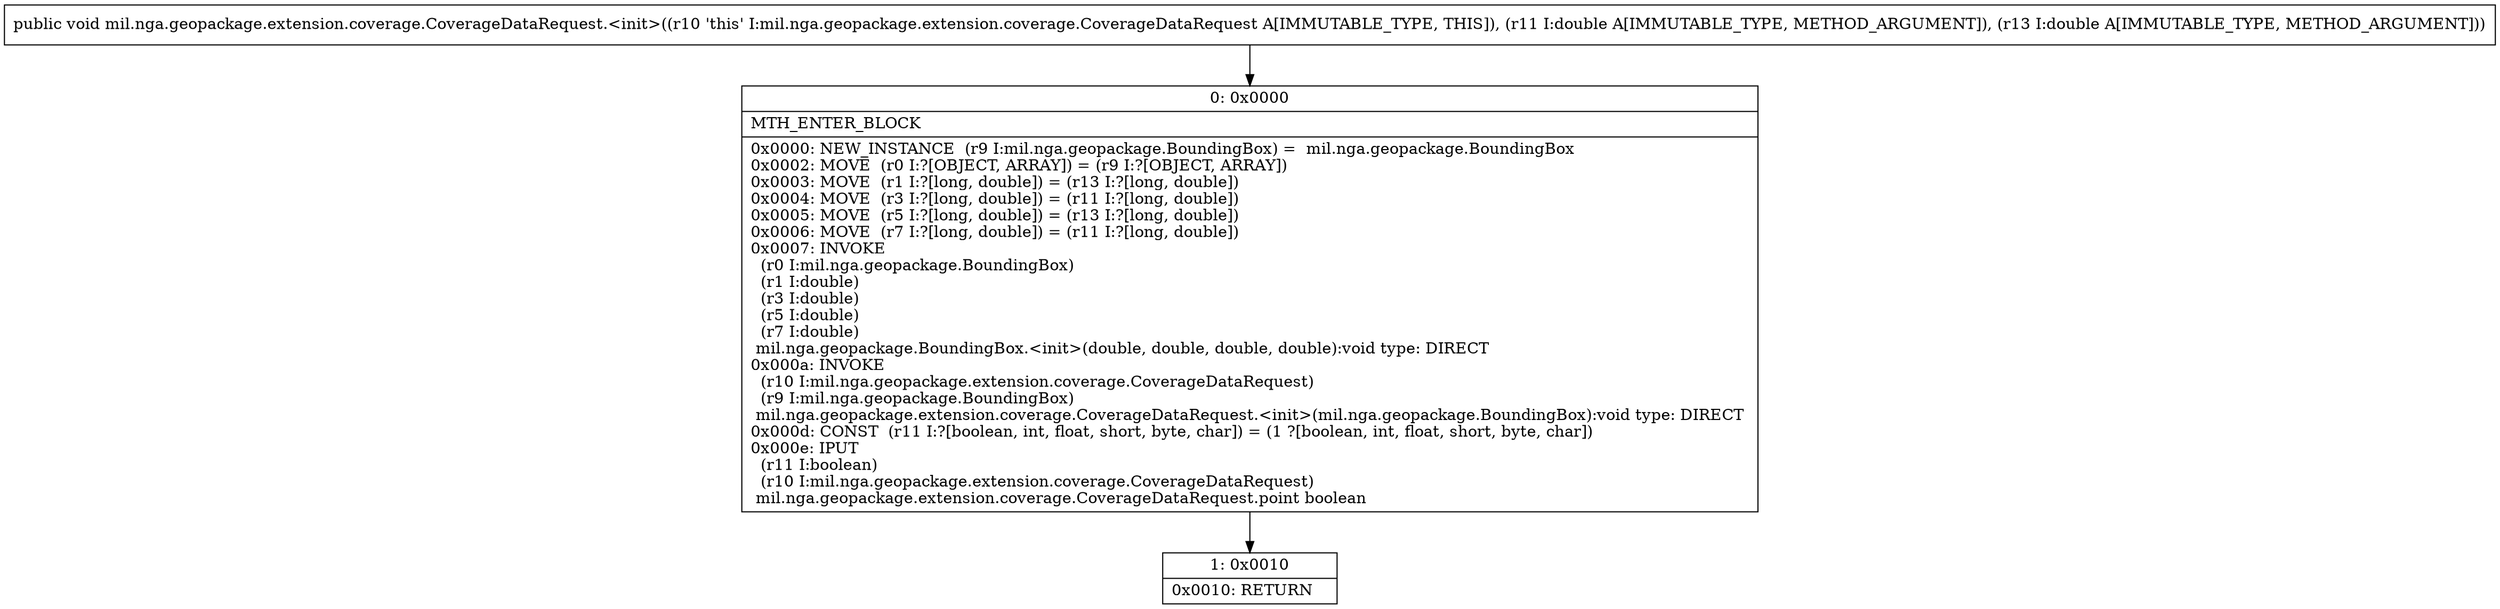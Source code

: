 digraph "CFG formil.nga.geopackage.extension.coverage.CoverageDataRequest.\<init\>(DD)V" {
Node_0 [shape=record,label="{0\:\ 0x0000|MTH_ENTER_BLOCK\l|0x0000: NEW_INSTANCE  (r9 I:mil.nga.geopackage.BoundingBox) =  mil.nga.geopackage.BoundingBox \l0x0002: MOVE  (r0 I:?[OBJECT, ARRAY]) = (r9 I:?[OBJECT, ARRAY]) \l0x0003: MOVE  (r1 I:?[long, double]) = (r13 I:?[long, double]) \l0x0004: MOVE  (r3 I:?[long, double]) = (r11 I:?[long, double]) \l0x0005: MOVE  (r5 I:?[long, double]) = (r13 I:?[long, double]) \l0x0006: MOVE  (r7 I:?[long, double]) = (r11 I:?[long, double]) \l0x0007: INVOKE  \l  (r0 I:mil.nga.geopackage.BoundingBox)\l  (r1 I:double)\l  (r3 I:double)\l  (r5 I:double)\l  (r7 I:double)\l mil.nga.geopackage.BoundingBox.\<init\>(double, double, double, double):void type: DIRECT \l0x000a: INVOKE  \l  (r10 I:mil.nga.geopackage.extension.coverage.CoverageDataRequest)\l  (r9 I:mil.nga.geopackage.BoundingBox)\l mil.nga.geopackage.extension.coverage.CoverageDataRequest.\<init\>(mil.nga.geopackage.BoundingBox):void type: DIRECT \l0x000d: CONST  (r11 I:?[boolean, int, float, short, byte, char]) = (1 ?[boolean, int, float, short, byte, char]) \l0x000e: IPUT  \l  (r11 I:boolean)\l  (r10 I:mil.nga.geopackage.extension.coverage.CoverageDataRequest)\l mil.nga.geopackage.extension.coverage.CoverageDataRequest.point boolean \l}"];
Node_1 [shape=record,label="{1\:\ 0x0010|0x0010: RETURN   \l}"];
MethodNode[shape=record,label="{public void mil.nga.geopackage.extension.coverage.CoverageDataRequest.\<init\>((r10 'this' I:mil.nga.geopackage.extension.coverage.CoverageDataRequest A[IMMUTABLE_TYPE, THIS]), (r11 I:double A[IMMUTABLE_TYPE, METHOD_ARGUMENT]), (r13 I:double A[IMMUTABLE_TYPE, METHOD_ARGUMENT])) }"];
MethodNode -> Node_0;
Node_0 -> Node_1;
}


